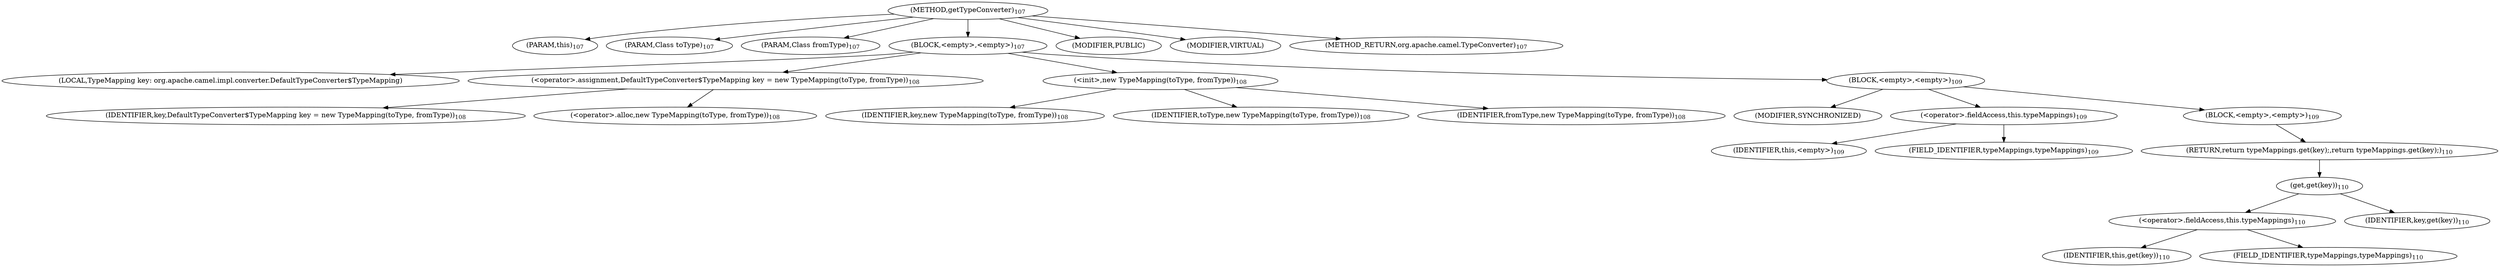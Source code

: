 digraph "getTypeConverter" {  
"359" [label = <(METHOD,getTypeConverter)<SUB>107</SUB>> ]
"360" [label = <(PARAM,this)<SUB>107</SUB>> ]
"361" [label = <(PARAM,Class toType)<SUB>107</SUB>> ]
"362" [label = <(PARAM,Class fromType)<SUB>107</SUB>> ]
"363" [label = <(BLOCK,&lt;empty&gt;,&lt;empty&gt;)<SUB>107</SUB>> ]
"19" [label = <(LOCAL,TypeMapping key: org.apache.camel.impl.converter.DefaultTypeConverter$TypeMapping)> ]
"364" [label = <(&lt;operator&gt;.assignment,DefaultTypeConverter$TypeMapping key = new TypeMapping(toType, fromType))<SUB>108</SUB>> ]
"365" [label = <(IDENTIFIER,key,DefaultTypeConverter$TypeMapping key = new TypeMapping(toType, fromType))<SUB>108</SUB>> ]
"366" [label = <(&lt;operator&gt;.alloc,new TypeMapping(toType, fromType))<SUB>108</SUB>> ]
"367" [label = <(&lt;init&gt;,new TypeMapping(toType, fromType))<SUB>108</SUB>> ]
"18" [label = <(IDENTIFIER,key,new TypeMapping(toType, fromType))<SUB>108</SUB>> ]
"368" [label = <(IDENTIFIER,toType,new TypeMapping(toType, fromType))<SUB>108</SUB>> ]
"369" [label = <(IDENTIFIER,fromType,new TypeMapping(toType, fromType))<SUB>108</SUB>> ]
"370" [label = <(BLOCK,&lt;empty&gt;,&lt;empty&gt;)<SUB>109</SUB>> ]
"371" [label = <(MODIFIER,SYNCHRONIZED)> ]
"372" [label = <(&lt;operator&gt;.fieldAccess,this.typeMappings)<SUB>109</SUB>> ]
"373" [label = <(IDENTIFIER,this,&lt;empty&gt;)<SUB>109</SUB>> ]
"374" [label = <(FIELD_IDENTIFIER,typeMappings,typeMappings)<SUB>109</SUB>> ]
"375" [label = <(BLOCK,&lt;empty&gt;,&lt;empty&gt;)<SUB>109</SUB>> ]
"376" [label = <(RETURN,return typeMappings.get(key);,return typeMappings.get(key);)<SUB>110</SUB>> ]
"377" [label = <(get,get(key))<SUB>110</SUB>> ]
"378" [label = <(&lt;operator&gt;.fieldAccess,this.typeMappings)<SUB>110</SUB>> ]
"379" [label = <(IDENTIFIER,this,get(key))<SUB>110</SUB>> ]
"380" [label = <(FIELD_IDENTIFIER,typeMappings,typeMappings)<SUB>110</SUB>> ]
"381" [label = <(IDENTIFIER,key,get(key))<SUB>110</SUB>> ]
"382" [label = <(MODIFIER,PUBLIC)> ]
"383" [label = <(MODIFIER,VIRTUAL)> ]
"384" [label = <(METHOD_RETURN,org.apache.camel.TypeConverter)<SUB>107</SUB>> ]
  "359" -> "360" 
  "359" -> "361" 
  "359" -> "362" 
  "359" -> "363" 
  "359" -> "382" 
  "359" -> "383" 
  "359" -> "384" 
  "363" -> "19" 
  "363" -> "364" 
  "363" -> "367" 
  "363" -> "370" 
  "364" -> "365" 
  "364" -> "366" 
  "367" -> "18" 
  "367" -> "368" 
  "367" -> "369" 
  "370" -> "371" 
  "370" -> "372" 
  "370" -> "375" 
  "372" -> "373" 
  "372" -> "374" 
  "375" -> "376" 
  "376" -> "377" 
  "377" -> "378" 
  "377" -> "381" 
  "378" -> "379" 
  "378" -> "380" 
}
